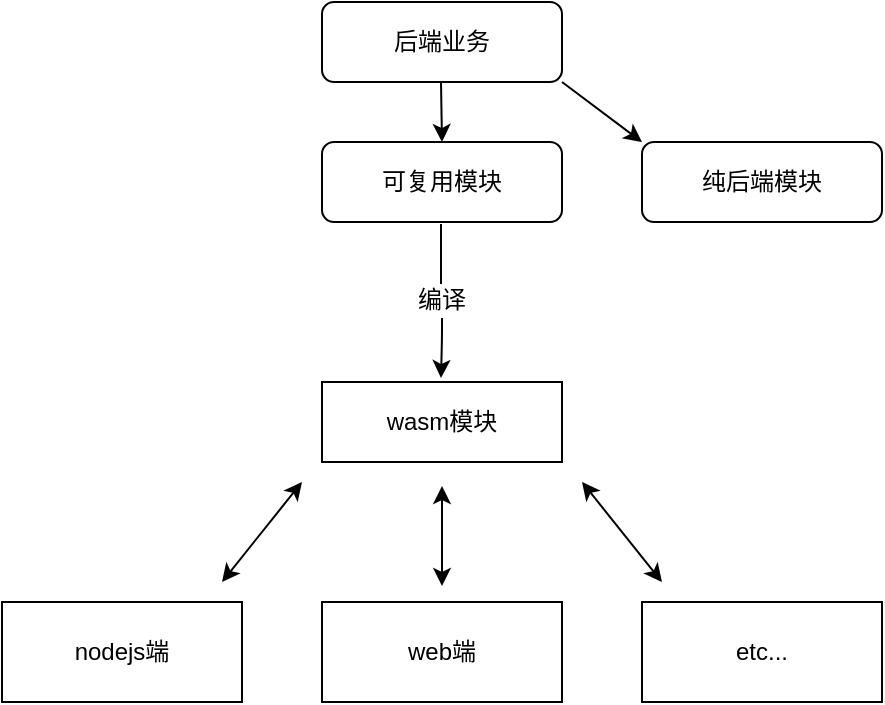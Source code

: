 <mxfile version="14.6.11" type="github">
  <diagram id="yTUazx5P9FNKgVg5IfTG" name="Page-1">
    <mxGraphModel dx="1186" dy="614" grid="1" gridSize="10" guides="1" tooltips="1" connect="1" arrows="1" fold="1" page="1" pageScale="1" pageWidth="827" pageHeight="1169" math="0" shadow="0">
      <root>
        <mxCell id="0" />
        <mxCell id="1" parent="0" />
        <mxCell id="r2q3E81pHqDiW737_0sB-4" value="可复用模块" style="rounded=1;whiteSpace=wrap;html=1;" parent="1" vertex="1">
          <mxGeometry x="320" y="150" width="120" height="40" as="geometry" />
        </mxCell>
        <mxCell id="r2q3E81pHqDiW737_0sB-7" value="web端" style="rounded=0;whiteSpace=wrap;html=1;" parent="1" vertex="1">
          <mxGeometry x="320" y="380" width="120" height="50" as="geometry" />
        </mxCell>
        <mxCell id="r2q3E81pHqDiW737_0sB-8" value="nodejs端" style="rounded=0;whiteSpace=wrap;html=1;" parent="1" vertex="1">
          <mxGeometry x="160" y="380" width="120" height="50" as="geometry" />
        </mxCell>
        <mxCell id="r2q3E81pHqDiW737_0sB-10" value="wasm模块" style="rounded=0;whiteSpace=wrap;html=1;" parent="1" vertex="1">
          <mxGeometry x="320" y="270" width="120" height="40" as="geometry" />
        </mxCell>
        <mxCell id="r2q3E81pHqDiW737_0sB-12" value="" style="endArrow=classic;html=1;" parent="1" edge="1">
          <mxGeometry width="50" height="50" relative="1" as="geometry">
            <mxPoint x="380" y="238" as="sourcePoint" />
            <mxPoint x="379.5" y="268" as="targetPoint" />
            <Array as="points">
              <mxPoint x="380" y="248" />
            </Array>
          </mxGeometry>
        </mxCell>
        <mxCell id="r2q3E81pHqDiW737_0sB-13" value="编译" style="text;html=1;strokeColor=none;fillColor=none;align=center;verticalAlign=middle;whiteSpace=wrap;rounded=0;" parent="1" vertex="1">
          <mxGeometry x="360" y="219" width="40" height="20" as="geometry" />
        </mxCell>
        <mxCell id="r2q3E81pHqDiW737_0sB-14" value="" style="endArrow=none;html=1;" parent="1" edge="1">
          <mxGeometry width="50" height="50" relative="1" as="geometry">
            <mxPoint x="379.5" y="191" as="sourcePoint" />
            <mxPoint x="379.5" y="221" as="targetPoint" />
          </mxGeometry>
        </mxCell>
        <mxCell id="r2q3E81pHqDiW737_0sB-15" value="etc..." style="rounded=0;whiteSpace=wrap;html=1;" parent="1" vertex="1">
          <mxGeometry x="480" y="380" width="120" height="50" as="geometry" />
        </mxCell>
        <mxCell id="r2q3E81pHqDiW737_0sB-18" value="" style="endArrow=classic;html=1;startArrow=classic;startFill=1;entryX=0.5;entryY=0;entryDx=0;entryDy=0;" parent="1" edge="1">
          <mxGeometry width="50" height="50" relative="1" as="geometry">
            <mxPoint x="380" y="322" as="sourcePoint" />
            <mxPoint x="380" y="372" as="targetPoint" />
          </mxGeometry>
        </mxCell>
        <mxCell id="r2q3E81pHqDiW737_0sB-20" value="" style="endArrow=classic;html=1;startArrow=classic;startFill=1;" parent="1" edge="1">
          <mxGeometry width="50" height="50" relative="1" as="geometry">
            <mxPoint x="310" y="320" as="sourcePoint" />
            <mxPoint x="270" y="370" as="targetPoint" />
          </mxGeometry>
        </mxCell>
        <mxCell id="r2q3E81pHqDiW737_0sB-24" value="" style="endArrow=classic;html=1;startArrow=classic;startFill=1;" parent="1" edge="1">
          <mxGeometry width="50" height="50" relative="1" as="geometry">
            <mxPoint x="450" y="320" as="sourcePoint" />
            <mxPoint x="490" y="370" as="targetPoint" />
          </mxGeometry>
        </mxCell>
        <mxCell id="Mxx9mZy4KkP8GWU0nP5k-1" value="纯后端模块" style="rounded=1;whiteSpace=wrap;html=1;" vertex="1" parent="1">
          <mxGeometry x="480" y="150" width="120" height="40" as="geometry" />
        </mxCell>
        <mxCell id="Mxx9mZy4KkP8GWU0nP5k-3" value="后端业务" style="rounded=1;whiteSpace=wrap;html=1;" vertex="1" parent="1">
          <mxGeometry x="320" y="80" width="120" height="40" as="geometry" />
        </mxCell>
        <mxCell id="Mxx9mZy4KkP8GWU0nP5k-9" value="" style="endArrow=classic;html=1;" edge="1" parent="1">
          <mxGeometry width="50" height="50" relative="1" as="geometry">
            <mxPoint x="379.5" y="120" as="sourcePoint" />
            <mxPoint x="380" y="150" as="targetPoint" />
          </mxGeometry>
        </mxCell>
        <mxCell id="Mxx9mZy4KkP8GWU0nP5k-10" value="" style="endArrow=classic;html=1;entryX=0;entryY=0;entryDx=0;entryDy=0;" edge="1" parent="1" target="Mxx9mZy4KkP8GWU0nP5k-1">
          <mxGeometry width="50" height="50" relative="1" as="geometry">
            <mxPoint x="440" y="120" as="sourcePoint" />
            <mxPoint x="530" y="150" as="targetPoint" />
          </mxGeometry>
        </mxCell>
      </root>
    </mxGraphModel>
  </diagram>
</mxfile>
